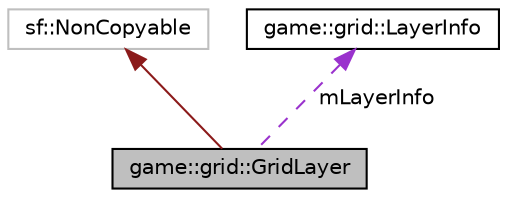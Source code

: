 digraph "game::grid::GridLayer"
{
 // LATEX_PDF_SIZE
  edge [fontname="Helvetica",fontsize="10",labelfontname="Helvetica",labelfontsize="10"];
  node [fontname="Helvetica",fontsize="10",shape=record];
  Node1 [label="game::grid::GridLayer",height=0.2,width=0.4,color="black", fillcolor="grey75", style="filled", fontcolor="black",tooltip="grid layer that manages a group of grid cells"];
  Node2 -> Node1 [dir="back",color="firebrick4",fontsize="10",style="solid",fontname="Helvetica"];
  Node2 [label="sf::NonCopyable",height=0.2,width=0.4,color="grey75", fillcolor="white", style="filled",tooltip=" "];
  Node3 -> Node1 [dir="back",color="darkorchid3",fontsize="10",style="dashed",label=" mLayerInfo" ,fontname="Helvetica"];
  Node3 [label="game::grid::LayerInfo",height=0.2,width=0.4,color="black", fillcolor="white", style="filled",URL="$structgame_1_1grid_1_1LayerInfo.html",tooltip="layer data"];
}
